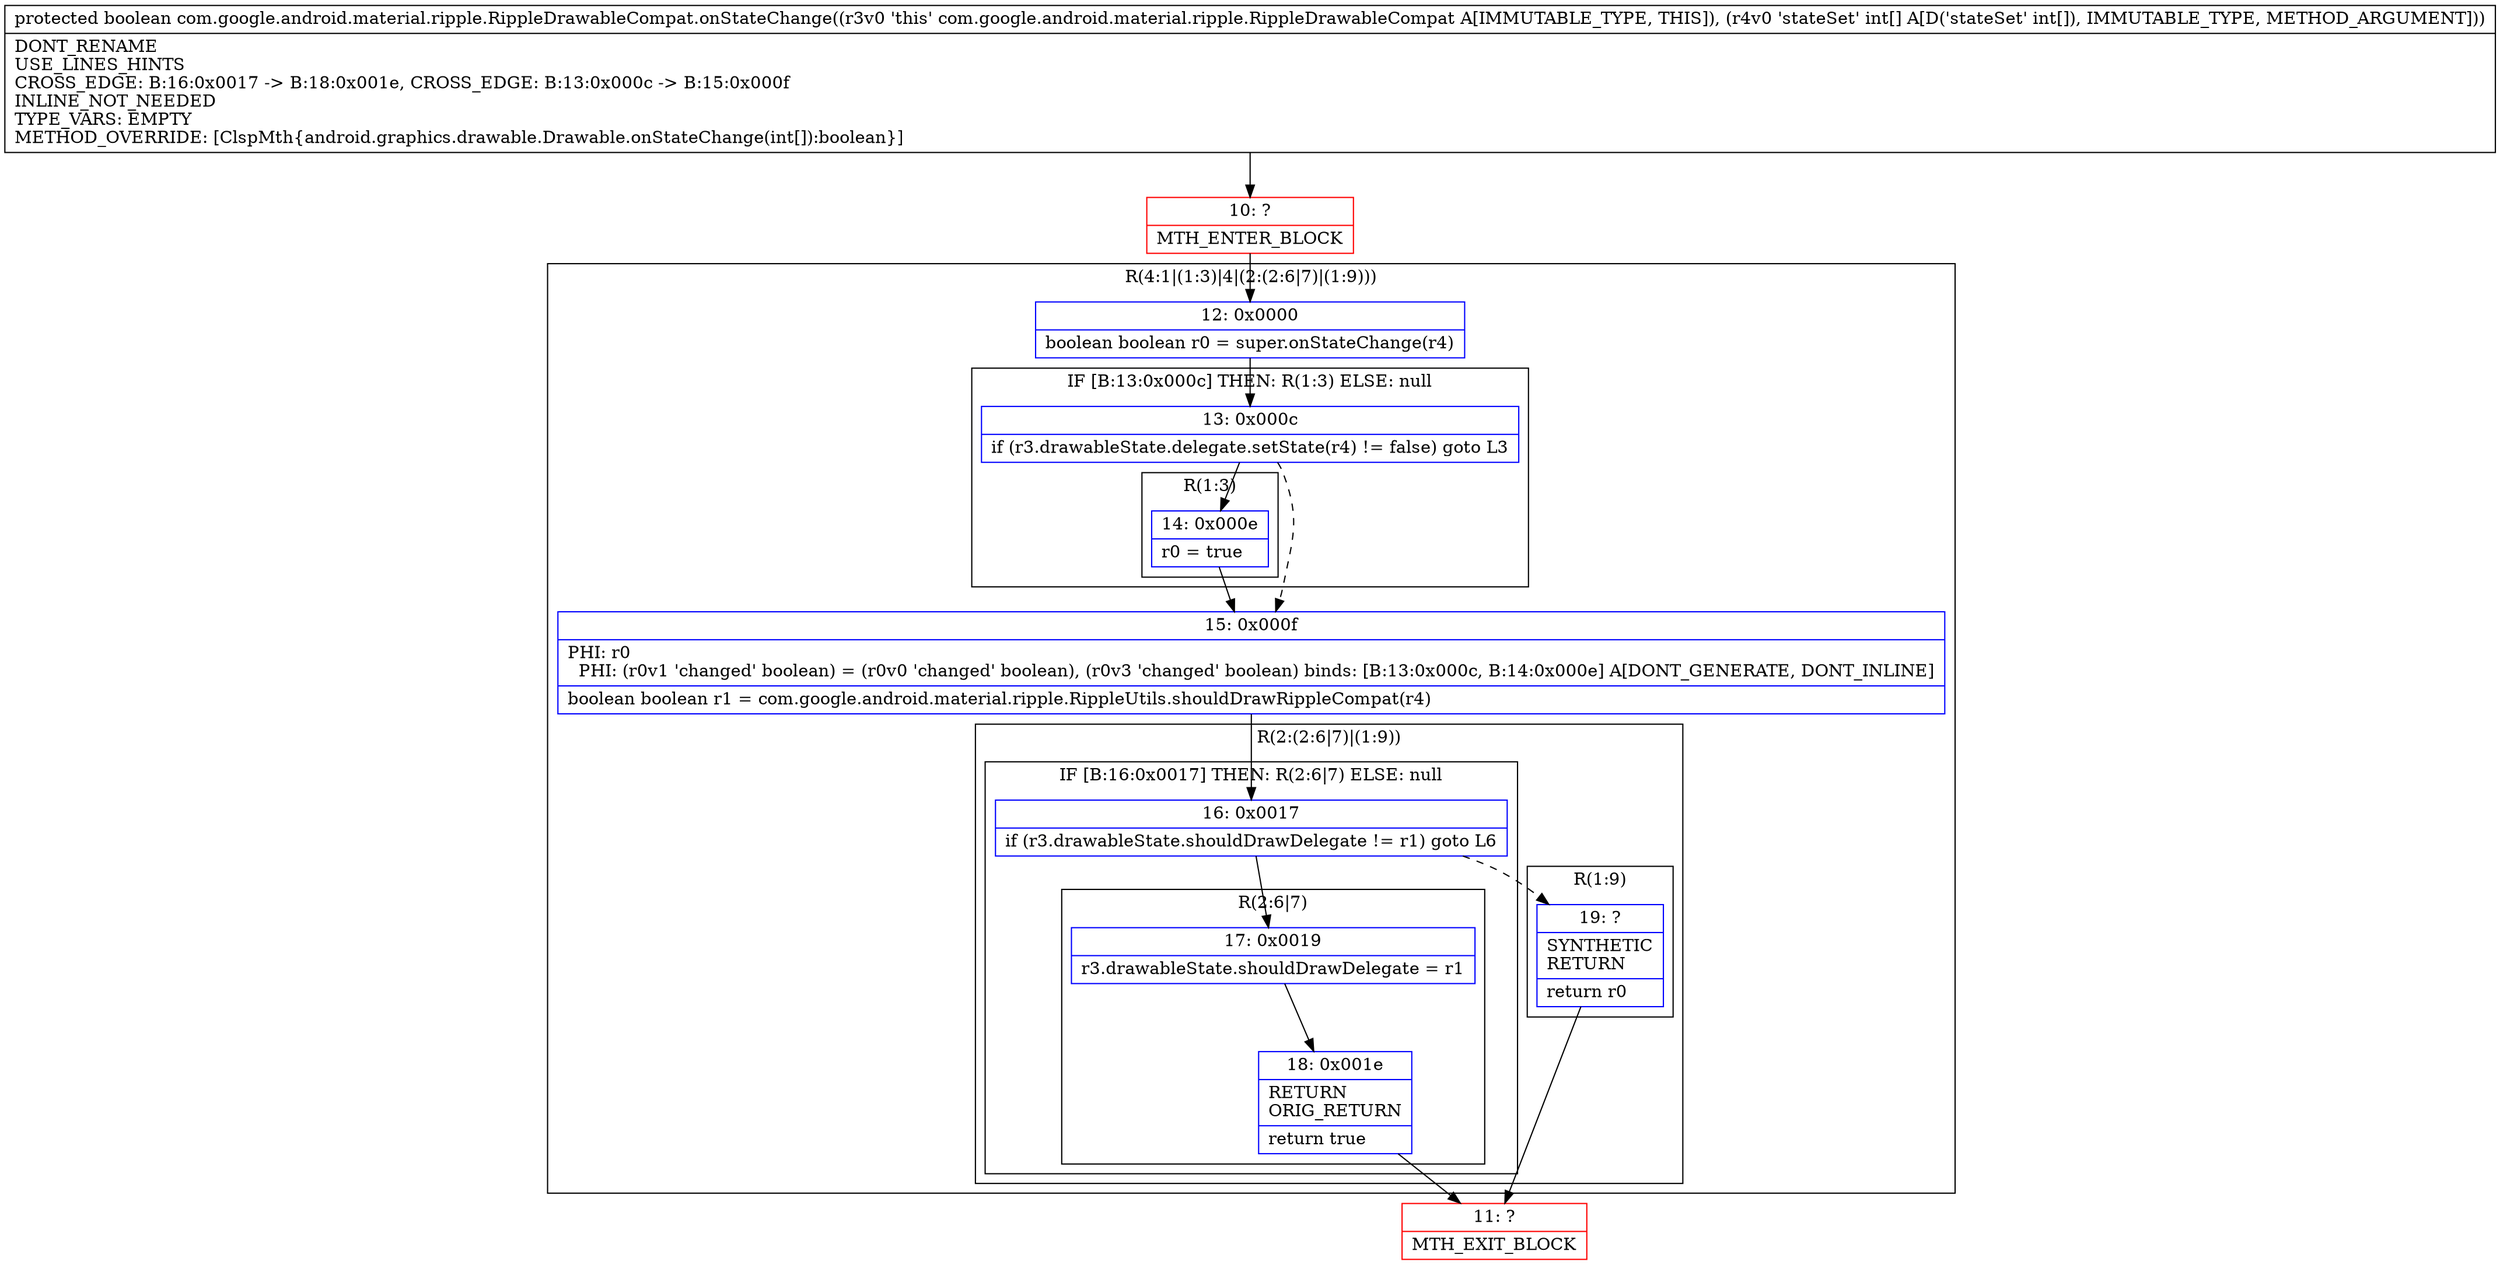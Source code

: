 digraph "CFG forcom.google.android.material.ripple.RippleDrawableCompat.onStateChange([I)Z" {
subgraph cluster_Region_1793857955 {
label = "R(4:1|(1:3)|4|(2:(2:6|7)|(1:9)))";
node [shape=record,color=blue];
Node_12 [shape=record,label="{12\:\ 0x0000|boolean boolean r0 = super.onStateChange(r4)\l}"];
subgraph cluster_IfRegion_542473765 {
label = "IF [B:13:0x000c] THEN: R(1:3) ELSE: null";
node [shape=record,color=blue];
Node_13 [shape=record,label="{13\:\ 0x000c|if (r3.drawableState.delegate.setState(r4) != false) goto L3\l}"];
subgraph cluster_Region_654046597 {
label = "R(1:3)";
node [shape=record,color=blue];
Node_14 [shape=record,label="{14\:\ 0x000e|r0 = true\l}"];
}
}
Node_15 [shape=record,label="{15\:\ 0x000f|PHI: r0 \l  PHI: (r0v1 'changed' boolean) = (r0v0 'changed' boolean), (r0v3 'changed' boolean) binds: [B:13:0x000c, B:14:0x000e] A[DONT_GENERATE, DONT_INLINE]\l|boolean boolean r1 = com.google.android.material.ripple.RippleUtils.shouldDrawRippleCompat(r4)\l}"];
subgraph cluster_Region_1751899719 {
label = "R(2:(2:6|7)|(1:9))";
node [shape=record,color=blue];
subgraph cluster_IfRegion_1152191108 {
label = "IF [B:16:0x0017] THEN: R(2:6|7) ELSE: null";
node [shape=record,color=blue];
Node_16 [shape=record,label="{16\:\ 0x0017|if (r3.drawableState.shouldDrawDelegate != r1) goto L6\l}"];
subgraph cluster_Region_1317417651 {
label = "R(2:6|7)";
node [shape=record,color=blue];
Node_17 [shape=record,label="{17\:\ 0x0019|r3.drawableState.shouldDrawDelegate = r1\l}"];
Node_18 [shape=record,label="{18\:\ 0x001e|RETURN\lORIG_RETURN\l|return true\l}"];
}
}
subgraph cluster_Region_745306664 {
label = "R(1:9)";
node [shape=record,color=blue];
Node_19 [shape=record,label="{19\:\ ?|SYNTHETIC\lRETURN\l|return r0\l}"];
}
}
}
Node_10 [shape=record,color=red,label="{10\:\ ?|MTH_ENTER_BLOCK\l}"];
Node_11 [shape=record,color=red,label="{11\:\ ?|MTH_EXIT_BLOCK\l}"];
MethodNode[shape=record,label="{protected boolean com.google.android.material.ripple.RippleDrawableCompat.onStateChange((r3v0 'this' com.google.android.material.ripple.RippleDrawableCompat A[IMMUTABLE_TYPE, THIS]), (r4v0 'stateSet' int[] A[D('stateSet' int[]), IMMUTABLE_TYPE, METHOD_ARGUMENT]))  | DONT_RENAME\lUSE_LINES_HINTS\lCROSS_EDGE: B:16:0x0017 \-\> B:18:0x001e, CROSS_EDGE: B:13:0x000c \-\> B:15:0x000f\lINLINE_NOT_NEEDED\lTYPE_VARS: EMPTY\lMETHOD_OVERRIDE: [ClspMth\{android.graphics.drawable.Drawable.onStateChange(int[]):boolean\}]\l}"];
MethodNode -> Node_10;Node_12 -> Node_13;
Node_13 -> Node_14;
Node_13 -> Node_15[style=dashed];
Node_14 -> Node_15;
Node_15 -> Node_16;
Node_16 -> Node_17;
Node_16 -> Node_19[style=dashed];
Node_17 -> Node_18;
Node_18 -> Node_11;
Node_19 -> Node_11;
Node_10 -> Node_12;
}

